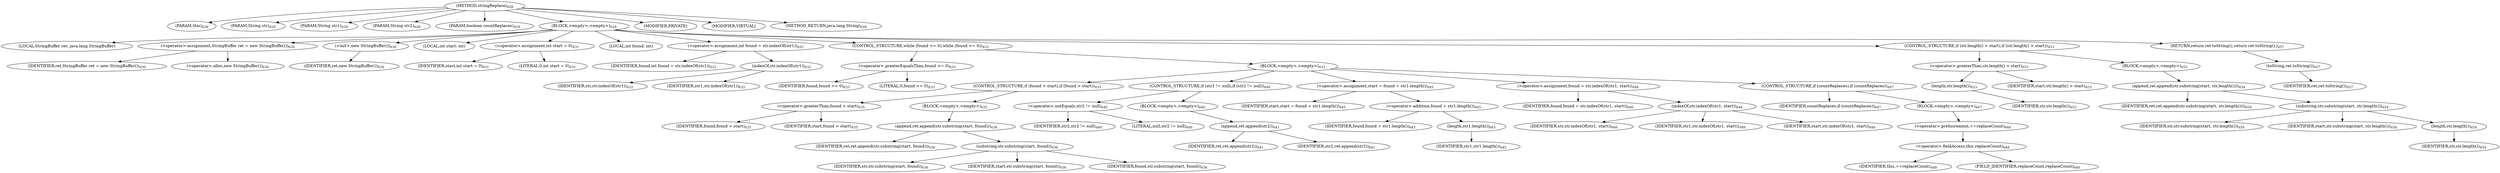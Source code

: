 digraph "stringReplace" {  
"1424" [label = <(METHOD,stringReplace)<SUB>628</SUB>> ]
"1425" [label = <(PARAM,this)<SUB>628</SUB>> ]
"1426" [label = <(PARAM,String str)<SUB>628</SUB>> ]
"1427" [label = <(PARAM,String str1)<SUB>628</SUB>> ]
"1428" [label = <(PARAM,String str2)<SUB>628</SUB>> ]
"1429" [label = <(PARAM,boolean countReplaces)<SUB>629</SUB>> ]
"1430" [label = <(BLOCK,&lt;empty&gt;,&lt;empty&gt;)<SUB>629</SUB>> ]
"102" [label = <(LOCAL,StringBuffer ret: java.lang.StringBuffer)> ]
"1431" [label = <(&lt;operator&gt;.assignment,StringBuffer ret = new StringBuffer())<SUB>630</SUB>> ]
"1432" [label = <(IDENTIFIER,ret,StringBuffer ret = new StringBuffer())<SUB>630</SUB>> ]
"1433" [label = <(&lt;operator&gt;.alloc,new StringBuffer())<SUB>630</SUB>> ]
"1434" [label = <(&lt;init&gt;,new StringBuffer())<SUB>630</SUB>> ]
"101" [label = <(IDENTIFIER,ret,new StringBuffer())<SUB>630</SUB>> ]
"1435" [label = <(LOCAL,int start: int)> ]
"1436" [label = <(&lt;operator&gt;.assignment,int start = 0)<SUB>631</SUB>> ]
"1437" [label = <(IDENTIFIER,start,int start = 0)<SUB>631</SUB>> ]
"1438" [label = <(LITERAL,0,int start = 0)<SUB>631</SUB>> ]
"1439" [label = <(LOCAL,int found: int)> ]
"1440" [label = <(&lt;operator&gt;.assignment,int found = str.indexOf(str1))<SUB>632</SUB>> ]
"1441" [label = <(IDENTIFIER,found,int found = str.indexOf(str1))<SUB>632</SUB>> ]
"1442" [label = <(indexOf,str.indexOf(str1))<SUB>632</SUB>> ]
"1443" [label = <(IDENTIFIER,str,str.indexOf(str1))<SUB>632</SUB>> ]
"1444" [label = <(IDENTIFIER,str1,str.indexOf(str1))<SUB>632</SUB>> ]
"1445" [label = <(CONTROL_STRUCTURE,while (found &gt;= 0),while (found &gt;= 0))<SUB>633</SUB>> ]
"1446" [label = <(&lt;operator&gt;.greaterEqualsThan,found &gt;= 0)<SUB>633</SUB>> ]
"1447" [label = <(IDENTIFIER,found,found &gt;= 0)<SUB>633</SUB>> ]
"1448" [label = <(LITERAL,0,found &gt;= 0)<SUB>633</SUB>> ]
"1449" [label = <(BLOCK,&lt;empty&gt;,&lt;empty&gt;)<SUB>633</SUB>> ]
"1450" [label = <(CONTROL_STRUCTURE,if (found &gt; start),if (found &gt; start))<SUB>635</SUB>> ]
"1451" [label = <(&lt;operator&gt;.greaterThan,found &gt; start)<SUB>635</SUB>> ]
"1452" [label = <(IDENTIFIER,found,found &gt; start)<SUB>635</SUB>> ]
"1453" [label = <(IDENTIFIER,start,found &gt; start)<SUB>635</SUB>> ]
"1454" [label = <(BLOCK,&lt;empty&gt;,&lt;empty&gt;)<SUB>635</SUB>> ]
"1455" [label = <(append,ret.append(str.substring(start, found)))<SUB>636</SUB>> ]
"1456" [label = <(IDENTIFIER,ret,ret.append(str.substring(start, found)))<SUB>636</SUB>> ]
"1457" [label = <(substring,str.substring(start, found))<SUB>636</SUB>> ]
"1458" [label = <(IDENTIFIER,str,str.substring(start, found))<SUB>636</SUB>> ]
"1459" [label = <(IDENTIFIER,start,str.substring(start, found))<SUB>636</SUB>> ]
"1460" [label = <(IDENTIFIER,found,str.substring(start, found))<SUB>636</SUB>> ]
"1461" [label = <(CONTROL_STRUCTURE,if (str2 != null),if (str2 != null))<SUB>640</SUB>> ]
"1462" [label = <(&lt;operator&gt;.notEquals,str2 != null)<SUB>640</SUB>> ]
"1463" [label = <(IDENTIFIER,str2,str2 != null)<SUB>640</SUB>> ]
"1464" [label = <(LITERAL,null,str2 != null)<SUB>640</SUB>> ]
"1465" [label = <(BLOCK,&lt;empty&gt;,&lt;empty&gt;)<SUB>640</SUB>> ]
"1466" [label = <(append,ret.append(str2))<SUB>641</SUB>> ]
"1467" [label = <(IDENTIFIER,ret,ret.append(str2))<SUB>641</SUB>> ]
"1468" [label = <(IDENTIFIER,str2,ret.append(str2))<SUB>641</SUB>> ]
"1469" [label = <(&lt;operator&gt;.assignment,start = found + str1.length())<SUB>645</SUB>> ]
"1470" [label = <(IDENTIFIER,start,start = found + str1.length())<SUB>645</SUB>> ]
"1471" [label = <(&lt;operator&gt;.addition,found + str1.length())<SUB>645</SUB>> ]
"1472" [label = <(IDENTIFIER,found,found + str1.length())<SUB>645</SUB>> ]
"1473" [label = <(length,str1.length())<SUB>645</SUB>> ]
"1474" [label = <(IDENTIFIER,str1,str1.length())<SUB>645</SUB>> ]
"1475" [label = <(&lt;operator&gt;.assignment,found = str.indexOf(str1, start))<SUB>646</SUB>> ]
"1476" [label = <(IDENTIFIER,found,found = str.indexOf(str1, start))<SUB>646</SUB>> ]
"1477" [label = <(indexOf,str.indexOf(str1, start))<SUB>646</SUB>> ]
"1478" [label = <(IDENTIFIER,str,str.indexOf(str1, start))<SUB>646</SUB>> ]
"1479" [label = <(IDENTIFIER,str1,str.indexOf(str1, start))<SUB>646</SUB>> ]
"1480" [label = <(IDENTIFIER,start,str.indexOf(str1, start))<SUB>646</SUB>> ]
"1481" [label = <(CONTROL_STRUCTURE,if (countReplaces),if (countReplaces))<SUB>647</SUB>> ]
"1482" [label = <(IDENTIFIER,countReplaces,if (countReplaces))<SUB>647</SUB>> ]
"1483" [label = <(BLOCK,&lt;empty&gt;,&lt;empty&gt;)<SUB>647</SUB>> ]
"1484" [label = <(&lt;operator&gt;.preIncrement,++replaceCount)<SUB>648</SUB>> ]
"1485" [label = <(&lt;operator&gt;.fieldAccess,this.replaceCount)<SUB>648</SUB>> ]
"1486" [label = <(IDENTIFIER,this,++replaceCount)<SUB>648</SUB>> ]
"1487" [label = <(FIELD_IDENTIFIER,replaceCount,replaceCount)<SUB>648</SUB>> ]
"1488" [label = <(CONTROL_STRUCTURE,if (str.length() &gt; start),if (str.length() &gt; start))<SUB>653</SUB>> ]
"1489" [label = <(&lt;operator&gt;.greaterThan,str.length() &gt; start)<SUB>653</SUB>> ]
"1490" [label = <(length,str.length())<SUB>653</SUB>> ]
"1491" [label = <(IDENTIFIER,str,str.length())<SUB>653</SUB>> ]
"1492" [label = <(IDENTIFIER,start,str.length() &gt; start)<SUB>653</SUB>> ]
"1493" [label = <(BLOCK,&lt;empty&gt;,&lt;empty&gt;)<SUB>653</SUB>> ]
"1494" [label = <(append,ret.append(str.substring(start, str.length())))<SUB>654</SUB>> ]
"1495" [label = <(IDENTIFIER,ret,ret.append(str.substring(start, str.length())))<SUB>654</SUB>> ]
"1496" [label = <(substring,str.substring(start, str.length()))<SUB>654</SUB>> ]
"1497" [label = <(IDENTIFIER,str,str.substring(start, str.length()))<SUB>654</SUB>> ]
"1498" [label = <(IDENTIFIER,start,str.substring(start, str.length()))<SUB>654</SUB>> ]
"1499" [label = <(length,str.length())<SUB>654</SUB>> ]
"1500" [label = <(IDENTIFIER,str,str.length())<SUB>654</SUB>> ]
"1501" [label = <(RETURN,return ret.toString();,return ret.toString();)<SUB>657</SUB>> ]
"1502" [label = <(toString,ret.toString())<SUB>657</SUB>> ]
"1503" [label = <(IDENTIFIER,ret,ret.toString())<SUB>657</SUB>> ]
"1504" [label = <(MODIFIER,PRIVATE)> ]
"1505" [label = <(MODIFIER,VIRTUAL)> ]
"1506" [label = <(METHOD_RETURN,java.lang.String)<SUB>628</SUB>> ]
  "1424" -> "1425" 
  "1424" -> "1426" 
  "1424" -> "1427" 
  "1424" -> "1428" 
  "1424" -> "1429" 
  "1424" -> "1430" 
  "1424" -> "1504" 
  "1424" -> "1505" 
  "1424" -> "1506" 
  "1430" -> "102" 
  "1430" -> "1431" 
  "1430" -> "1434" 
  "1430" -> "1435" 
  "1430" -> "1436" 
  "1430" -> "1439" 
  "1430" -> "1440" 
  "1430" -> "1445" 
  "1430" -> "1488" 
  "1430" -> "1501" 
  "1431" -> "1432" 
  "1431" -> "1433" 
  "1434" -> "101" 
  "1436" -> "1437" 
  "1436" -> "1438" 
  "1440" -> "1441" 
  "1440" -> "1442" 
  "1442" -> "1443" 
  "1442" -> "1444" 
  "1445" -> "1446" 
  "1445" -> "1449" 
  "1446" -> "1447" 
  "1446" -> "1448" 
  "1449" -> "1450" 
  "1449" -> "1461" 
  "1449" -> "1469" 
  "1449" -> "1475" 
  "1449" -> "1481" 
  "1450" -> "1451" 
  "1450" -> "1454" 
  "1451" -> "1452" 
  "1451" -> "1453" 
  "1454" -> "1455" 
  "1455" -> "1456" 
  "1455" -> "1457" 
  "1457" -> "1458" 
  "1457" -> "1459" 
  "1457" -> "1460" 
  "1461" -> "1462" 
  "1461" -> "1465" 
  "1462" -> "1463" 
  "1462" -> "1464" 
  "1465" -> "1466" 
  "1466" -> "1467" 
  "1466" -> "1468" 
  "1469" -> "1470" 
  "1469" -> "1471" 
  "1471" -> "1472" 
  "1471" -> "1473" 
  "1473" -> "1474" 
  "1475" -> "1476" 
  "1475" -> "1477" 
  "1477" -> "1478" 
  "1477" -> "1479" 
  "1477" -> "1480" 
  "1481" -> "1482" 
  "1481" -> "1483" 
  "1483" -> "1484" 
  "1484" -> "1485" 
  "1485" -> "1486" 
  "1485" -> "1487" 
  "1488" -> "1489" 
  "1488" -> "1493" 
  "1489" -> "1490" 
  "1489" -> "1492" 
  "1490" -> "1491" 
  "1493" -> "1494" 
  "1494" -> "1495" 
  "1494" -> "1496" 
  "1496" -> "1497" 
  "1496" -> "1498" 
  "1496" -> "1499" 
  "1499" -> "1500" 
  "1501" -> "1502" 
  "1502" -> "1503" 
}
